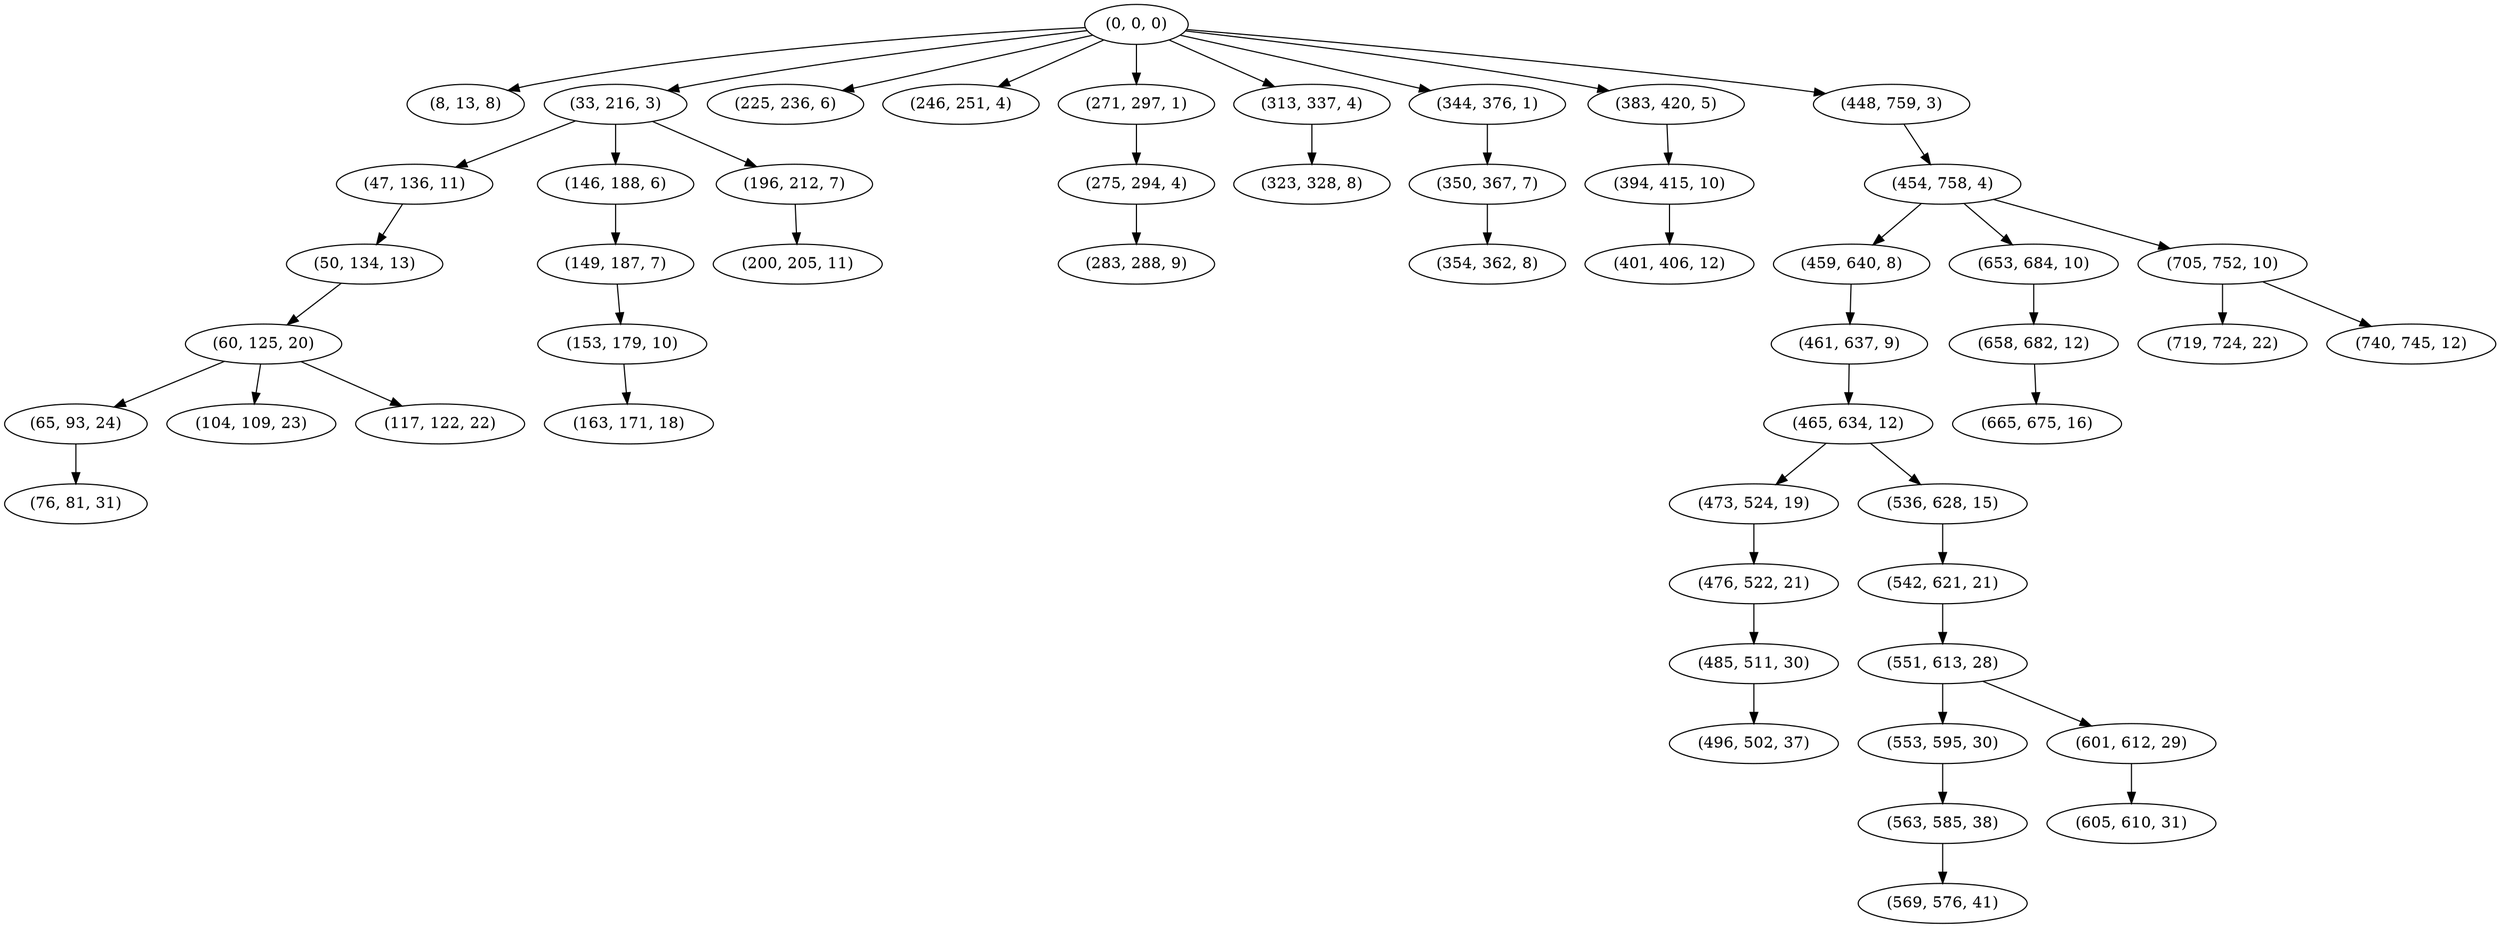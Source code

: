 digraph tree {
    "(0, 0, 0)";
    "(8, 13, 8)";
    "(33, 216, 3)";
    "(47, 136, 11)";
    "(50, 134, 13)";
    "(60, 125, 20)";
    "(65, 93, 24)";
    "(76, 81, 31)";
    "(104, 109, 23)";
    "(117, 122, 22)";
    "(146, 188, 6)";
    "(149, 187, 7)";
    "(153, 179, 10)";
    "(163, 171, 18)";
    "(196, 212, 7)";
    "(200, 205, 11)";
    "(225, 236, 6)";
    "(246, 251, 4)";
    "(271, 297, 1)";
    "(275, 294, 4)";
    "(283, 288, 9)";
    "(313, 337, 4)";
    "(323, 328, 8)";
    "(344, 376, 1)";
    "(350, 367, 7)";
    "(354, 362, 8)";
    "(383, 420, 5)";
    "(394, 415, 10)";
    "(401, 406, 12)";
    "(448, 759, 3)";
    "(454, 758, 4)";
    "(459, 640, 8)";
    "(461, 637, 9)";
    "(465, 634, 12)";
    "(473, 524, 19)";
    "(476, 522, 21)";
    "(485, 511, 30)";
    "(496, 502, 37)";
    "(536, 628, 15)";
    "(542, 621, 21)";
    "(551, 613, 28)";
    "(553, 595, 30)";
    "(563, 585, 38)";
    "(569, 576, 41)";
    "(601, 612, 29)";
    "(605, 610, 31)";
    "(653, 684, 10)";
    "(658, 682, 12)";
    "(665, 675, 16)";
    "(705, 752, 10)";
    "(719, 724, 22)";
    "(740, 745, 12)";
    "(0, 0, 0)" -> "(8, 13, 8)";
    "(0, 0, 0)" -> "(33, 216, 3)";
    "(0, 0, 0)" -> "(225, 236, 6)";
    "(0, 0, 0)" -> "(246, 251, 4)";
    "(0, 0, 0)" -> "(271, 297, 1)";
    "(0, 0, 0)" -> "(313, 337, 4)";
    "(0, 0, 0)" -> "(344, 376, 1)";
    "(0, 0, 0)" -> "(383, 420, 5)";
    "(0, 0, 0)" -> "(448, 759, 3)";
    "(33, 216, 3)" -> "(47, 136, 11)";
    "(33, 216, 3)" -> "(146, 188, 6)";
    "(33, 216, 3)" -> "(196, 212, 7)";
    "(47, 136, 11)" -> "(50, 134, 13)";
    "(50, 134, 13)" -> "(60, 125, 20)";
    "(60, 125, 20)" -> "(65, 93, 24)";
    "(60, 125, 20)" -> "(104, 109, 23)";
    "(60, 125, 20)" -> "(117, 122, 22)";
    "(65, 93, 24)" -> "(76, 81, 31)";
    "(146, 188, 6)" -> "(149, 187, 7)";
    "(149, 187, 7)" -> "(153, 179, 10)";
    "(153, 179, 10)" -> "(163, 171, 18)";
    "(196, 212, 7)" -> "(200, 205, 11)";
    "(271, 297, 1)" -> "(275, 294, 4)";
    "(275, 294, 4)" -> "(283, 288, 9)";
    "(313, 337, 4)" -> "(323, 328, 8)";
    "(344, 376, 1)" -> "(350, 367, 7)";
    "(350, 367, 7)" -> "(354, 362, 8)";
    "(383, 420, 5)" -> "(394, 415, 10)";
    "(394, 415, 10)" -> "(401, 406, 12)";
    "(448, 759, 3)" -> "(454, 758, 4)";
    "(454, 758, 4)" -> "(459, 640, 8)";
    "(454, 758, 4)" -> "(653, 684, 10)";
    "(454, 758, 4)" -> "(705, 752, 10)";
    "(459, 640, 8)" -> "(461, 637, 9)";
    "(461, 637, 9)" -> "(465, 634, 12)";
    "(465, 634, 12)" -> "(473, 524, 19)";
    "(465, 634, 12)" -> "(536, 628, 15)";
    "(473, 524, 19)" -> "(476, 522, 21)";
    "(476, 522, 21)" -> "(485, 511, 30)";
    "(485, 511, 30)" -> "(496, 502, 37)";
    "(536, 628, 15)" -> "(542, 621, 21)";
    "(542, 621, 21)" -> "(551, 613, 28)";
    "(551, 613, 28)" -> "(553, 595, 30)";
    "(551, 613, 28)" -> "(601, 612, 29)";
    "(553, 595, 30)" -> "(563, 585, 38)";
    "(563, 585, 38)" -> "(569, 576, 41)";
    "(601, 612, 29)" -> "(605, 610, 31)";
    "(653, 684, 10)" -> "(658, 682, 12)";
    "(658, 682, 12)" -> "(665, 675, 16)";
    "(705, 752, 10)" -> "(719, 724, 22)";
    "(705, 752, 10)" -> "(740, 745, 12)";
}
